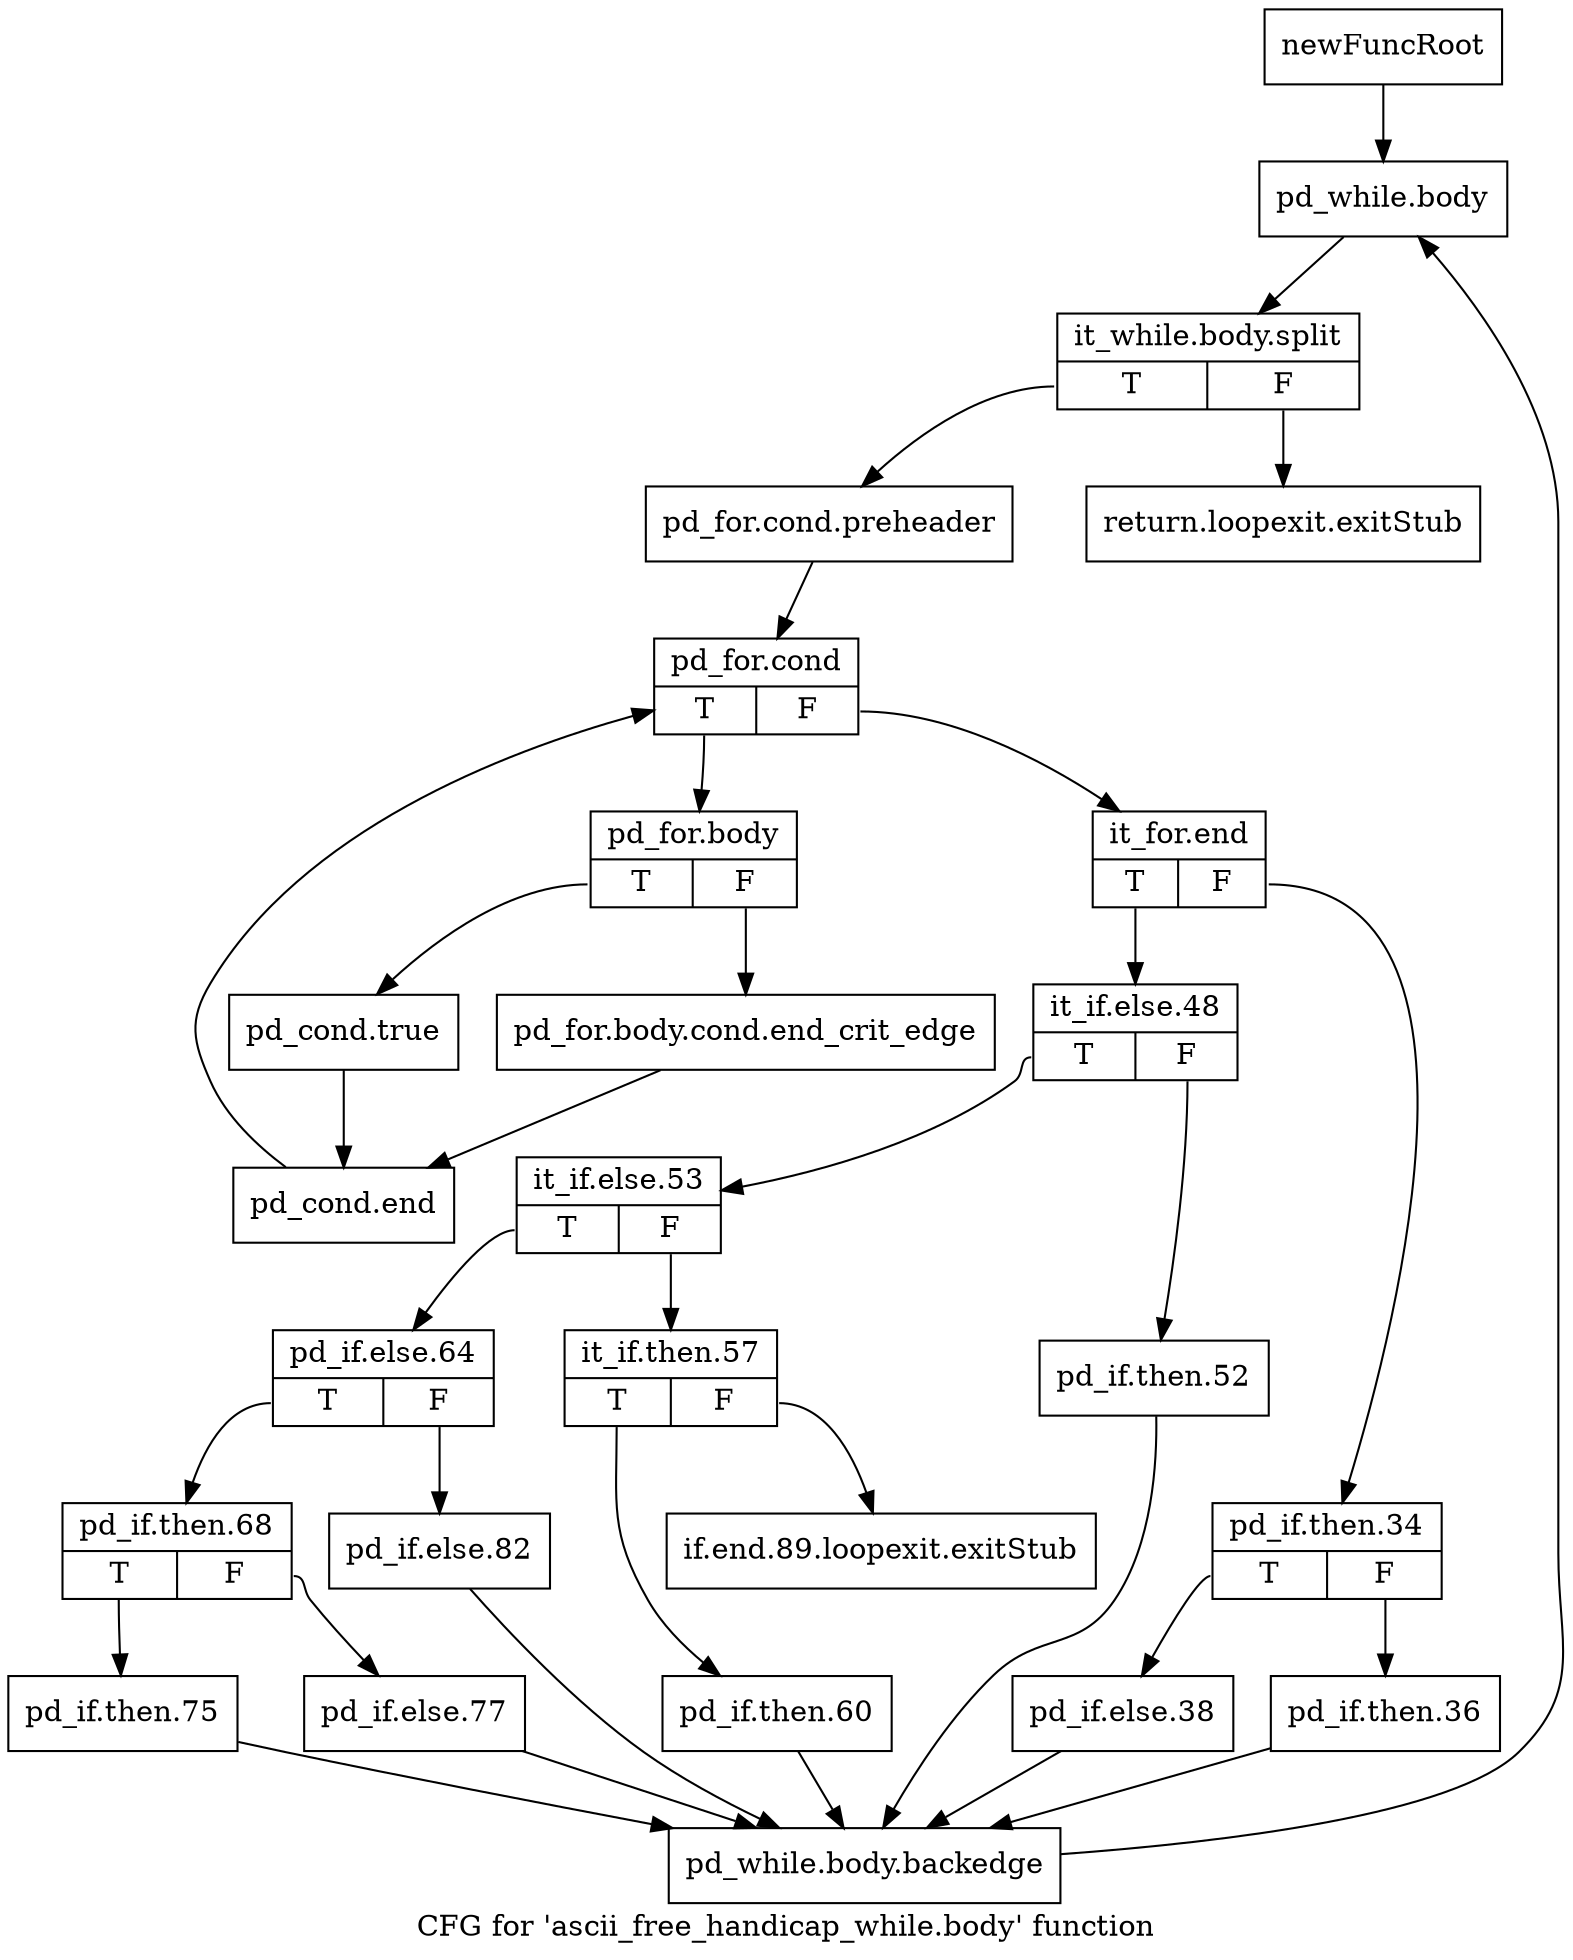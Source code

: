 digraph "CFG for 'ascii_free_handicap_while.body' function" {
	label="CFG for 'ascii_free_handicap_while.body' function";

	Node0x47ffb80 [shape=record,label="{newFuncRoot}"];
	Node0x47ffb80 -> Node0x47ffc70;
	Node0x47ffbd0 [shape=record,label="{return.loopexit.exitStub}"];
	Node0x47ffc20 [shape=record,label="{if.end.89.loopexit.exitStub}"];
	Node0x47ffc70 [shape=record,label="{pd_while.body}"];
	Node0x47ffc70 -> Node0x5634d70;
	Node0x5634d70 [shape=record,label="{it_while.body.split|{<s0>T|<s1>F}}"];
	Node0x5634d70:s0 -> Node0x47ffcc0;
	Node0x5634d70:s1 -> Node0x47ffbd0;
	Node0x47ffcc0 [shape=record,label="{pd_for.cond.preheader}"];
	Node0x47ffcc0 -> Node0x47ffd10;
	Node0x47ffd10 [shape=record,label="{pd_for.cond|{<s0>T|<s1>F}}"];
	Node0x47ffd10:s0 -> Node0x4800210;
	Node0x47ffd10:s1 -> Node0x47ffd60;
	Node0x47ffd60 [shape=record,label="{it_for.end|{<s0>T|<s1>F}}"];
	Node0x47ffd60:s0 -> Node0x47ffea0;
	Node0x47ffd60:s1 -> Node0x47ffdb0;
	Node0x47ffdb0 [shape=record,label="{pd_if.then.34|{<s0>T|<s1>F}}"];
	Node0x47ffdb0:s0 -> Node0x47ffe50;
	Node0x47ffdb0:s1 -> Node0x47ffe00;
	Node0x47ffe00 [shape=record,label="{pd_if.then.36}"];
	Node0x47ffe00 -> Node0x48001c0;
	Node0x47ffe50 [shape=record,label="{pd_if.else.38}"];
	Node0x47ffe50 -> Node0x48001c0;
	Node0x47ffea0 [shape=record,label="{it_if.else.48|{<s0>T|<s1>F}}"];
	Node0x47ffea0:s0 -> Node0x47fff40;
	Node0x47ffea0:s1 -> Node0x47ffef0;
	Node0x47ffef0 [shape=record,label="{pd_if.then.52}"];
	Node0x47ffef0 -> Node0x48001c0;
	Node0x47fff40 [shape=record,label="{it_if.else.53|{<s0>T|<s1>F}}"];
	Node0x47fff40:s0 -> Node0x4800030;
	Node0x47fff40:s1 -> Node0x47fff90;
	Node0x47fff90 [shape=record,label="{it_if.then.57|{<s0>T|<s1>F}}"];
	Node0x47fff90:s0 -> Node0x47fffe0;
	Node0x47fff90:s1 -> Node0x47ffc20;
	Node0x47fffe0 [shape=record,label="{pd_if.then.60}"];
	Node0x47fffe0 -> Node0x48001c0;
	Node0x4800030 [shape=record,label="{pd_if.else.64|{<s0>T|<s1>F}}"];
	Node0x4800030:s0 -> Node0x48000d0;
	Node0x4800030:s1 -> Node0x4800080;
	Node0x4800080 [shape=record,label="{pd_if.else.82}"];
	Node0x4800080 -> Node0x48001c0;
	Node0x48000d0 [shape=record,label="{pd_if.then.68|{<s0>T|<s1>F}}"];
	Node0x48000d0:s0 -> Node0x4800170;
	Node0x48000d0:s1 -> Node0x4800120;
	Node0x4800120 [shape=record,label="{pd_if.else.77}"];
	Node0x4800120 -> Node0x48001c0;
	Node0x4800170 [shape=record,label="{pd_if.then.75}"];
	Node0x4800170 -> Node0x48001c0;
	Node0x48001c0 [shape=record,label="{pd_while.body.backedge}"];
	Node0x48001c0 -> Node0x47ffc70;
	Node0x4800210 [shape=record,label="{pd_for.body|{<s0>T|<s1>F}}"];
	Node0x4800210:s0 -> Node0x48002b0;
	Node0x4800210:s1 -> Node0x4800260;
	Node0x4800260 [shape=record,label="{pd_for.body.cond.end_crit_edge}"];
	Node0x4800260 -> Node0x4800300;
	Node0x48002b0 [shape=record,label="{pd_cond.true}"];
	Node0x48002b0 -> Node0x4800300;
	Node0x4800300 [shape=record,label="{pd_cond.end}"];
	Node0x4800300 -> Node0x47ffd10;
}

